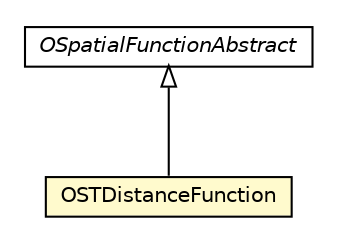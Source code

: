 #!/usr/local/bin/dot
#
# Class diagram 
# Generated by UMLGraph version R5_6-24-gf6e263 (http://www.umlgraph.org/)
#

digraph G {
	edge [fontname="Helvetica",fontsize=10,labelfontname="Helvetica",labelfontsize=10];
	node [fontname="Helvetica",fontsize=10,shape=plaintext];
	nodesep=0.25;
	ranksep=0.5;
	// com.orientechnologies.spatial.functions.OSTDistanceFunction
	c6433732 [label=<<table title="com.orientechnologies.spatial.functions.OSTDistanceFunction" border="0" cellborder="1" cellspacing="0" cellpadding="2" port="p" bgcolor="lemonChiffon" href="./OSTDistanceFunction.html">
		<tr><td><table border="0" cellspacing="0" cellpadding="1">
<tr><td align="center" balign="center"> OSTDistanceFunction </td></tr>
		</table></td></tr>
		</table>>, URL="./OSTDistanceFunction.html", fontname="Helvetica", fontcolor="black", fontsize=10.0];
	// com.orientechnologies.spatial.functions.OSpatialFunctionAbstract
	c6433736 [label=<<table title="com.orientechnologies.spatial.functions.OSpatialFunctionAbstract" border="0" cellborder="1" cellspacing="0" cellpadding="2" port="p" href="./OSpatialFunctionAbstract.html">
		<tr><td><table border="0" cellspacing="0" cellpadding="1">
<tr><td align="center" balign="center"><font face="Helvetica-Oblique"> OSpatialFunctionAbstract </font></td></tr>
		</table></td></tr>
		</table>>, URL="./OSpatialFunctionAbstract.html", fontname="Helvetica", fontcolor="black", fontsize=10.0];
	//com.orientechnologies.spatial.functions.OSTDistanceFunction extends com.orientechnologies.spatial.functions.OSpatialFunctionAbstract
	c6433736:p -> c6433732:p [dir=back,arrowtail=empty];
}

